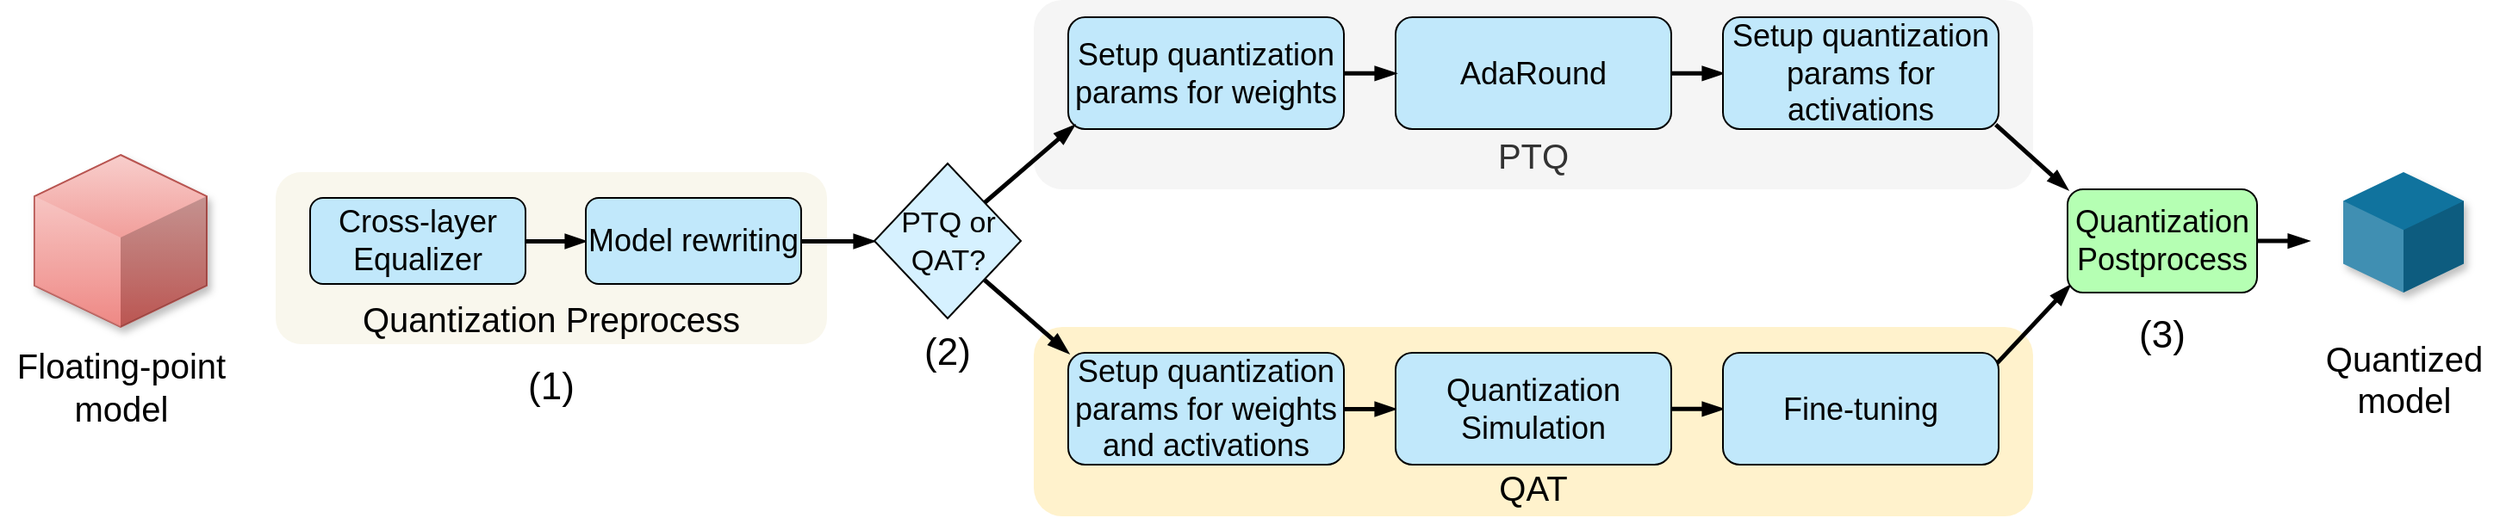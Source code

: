 <mxfile version="24.8.6" pages="2">
  <diagram name="Page-1" id="TcJPKJ0ZhBEpJZXiZvZO">
    <mxGraphModel dx="1489" dy="833" grid="1" gridSize="10" guides="1" tooltips="1" connect="1" arrows="1" fold="1" page="1" pageScale="1" pageWidth="850" pageHeight="1100" math="0" shadow="0">
      <root>
        <mxCell id="0" />
        <mxCell id="1" parent="0" />
        <mxCell id="5UR-iN9M0WoVmLRhgeIr-1" value="&lt;div&gt;&lt;br&gt;&lt;/div&gt;&lt;div&gt;&lt;br&gt;&lt;/div&gt;&lt;div&gt;&lt;br&gt;&lt;/div&gt;&lt;div&gt;&lt;br&gt;&lt;/div&gt;&lt;div&gt;&lt;br&gt;&lt;/div&gt;&lt;div&gt;&lt;font style=&quot;font-size: 20px;&quot;&gt;PTQ&lt;/font&gt;&lt;/div&gt;" style="rounded=1;whiteSpace=wrap;html=1;fillColor=#f5f5f5;strokeColor=none;fontColor=#333333;" parent="1" vertex="1">
          <mxGeometry x="635" y="40" width="580" height="110" as="geometry" />
        </mxCell>
        <mxCell id="5UR-iN9M0WoVmLRhgeIr-3" value="&lt;font style=&quot;font-size: 18px;&quot;&gt;Setup quantization&lt;br style=&quot;font-size: 18px;&quot;&gt;params for weights&lt;/font&gt;" style="rounded=1;whiteSpace=wrap;html=1;fillColor=#c1e8fb;strokeColor=default;fontColor=#000000;shadow=0;fontSize=18;" parent="1" vertex="1">
          <mxGeometry x="655" y="50" width="160" height="65" as="geometry" />
        </mxCell>
        <mxCell id="5UR-iN9M0WoVmLRhgeIr-4" style="edgeStyle=orthogonalEdgeStyle;rounded=0;orthogonalLoop=1;jettySize=auto;html=1;entryX=0;entryY=0.5;entryDx=0;entryDy=0;strokeColor=default;strokeWidth=2.5;align=center;verticalAlign=middle;fontFamily=Helvetica;fontSize=11;fontColor=default;labelBackgroundColor=default;endArrow=blockThin;endFill=1;" parent="1" edge="1">
          <mxGeometry relative="1" as="geometry">
            <mxPoint x="1005" y="82.413" as="sourcePoint" />
            <mxPoint x="1035" y="82.39" as="targetPoint" />
          </mxGeometry>
        </mxCell>
        <mxCell id="5UR-iN9M0WoVmLRhgeIr-5" value="&lt;font style=&quot;font-size: 18px;&quot;&gt;AdaRound&lt;/font&gt;" style="rounded=1;whiteSpace=wrap;html=1;fillColor=#c1e8fb;strokeColor=default;fontColor=#000000;shadow=0;fontSize=18;" parent="1" vertex="1">
          <mxGeometry x="845" y="50" width="160" height="65" as="geometry" />
        </mxCell>
        <mxCell id="5UR-iN9M0WoVmLRhgeIr-6" value="&lt;font style=&quot;font-size: 18px;&quot;&gt;Setup quantization&lt;br style=&quot;font-size: 18px;&quot;&gt;params for activations&lt;/font&gt;" style="rounded=1;whiteSpace=wrap;html=1;fillColor=#c1e8fb;strokeColor=default;fontColor=#000000;shadow=0;fontSize=18;" parent="1" vertex="1">
          <mxGeometry x="1035" y="50" width="160" height="65" as="geometry" />
        </mxCell>
        <mxCell id="5UR-iN9M0WoVmLRhgeIr-7" value="&lt;div&gt;&lt;br&gt;&lt;/div&gt;&lt;div&gt;&lt;br&gt;&lt;/div&gt;&lt;div&gt;&lt;br&gt;&lt;/div&gt;&lt;div&gt;&lt;br&gt;&lt;/div&gt;&lt;div&gt;&lt;br&gt;&lt;/div&gt;&lt;div&gt;&lt;font style=&quot;font-size: 20px;&quot;&gt;Quantization Preprocess&lt;/font&gt;&lt;/div&gt;" style="rounded=1;whiteSpace=wrap;html=1;fillColor=#f9f7ed;strokeColor=none;" parent="1" vertex="1">
          <mxGeometry x="195" y="140" width="320" height="100" as="geometry" />
        </mxCell>
        <mxCell id="5UR-iN9M0WoVmLRhgeIr-8" value="&lt;div&gt;&lt;br&gt;&lt;/div&gt;&lt;div&gt;&lt;br&gt;&lt;/div&gt;&lt;div&gt;&lt;br&gt;&lt;/div&gt;&lt;div&gt;&lt;br&gt;&lt;/div&gt;&lt;div style=&quot;font-size: 17px;&quot;&gt;&lt;br&gt;&lt;/div&gt;&lt;div&gt;&lt;font style=&quot;font-size: 20px;&quot;&gt;QAT&lt;/font&gt;&lt;/div&gt;" style="rounded=1;whiteSpace=wrap;html=1;fillColor=#fff2cc;strokeColor=none;" parent="1" vertex="1">
          <mxGeometry x="635" y="230" width="580" height="110" as="geometry" />
        </mxCell>
        <mxCell id="5UR-iN9M0WoVmLRhgeIr-9" value="" style="verticalLabelPosition=bottom;verticalAlign=top;html=1;shape=mxgraph.infographic.shadedCube;isoAngle=15;fillColor=#f8cecc;strokeColor=#b85450;gradientColor=#ea6b66;shadow=1;" parent="1" vertex="1">
          <mxGeometry x="55" y="130" width="100" height="100" as="geometry" />
        </mxCell>
        <mxCell id="5UR-iN9M0WoVmLRhgeIr-10" value="&lt;font style=&quot;font-size: 20px;&quot;&gt;Floating-point&lt;br style=&quot;&quot;&gt;model&lt;/font&gt;" style="text;html=1;align=center;verticalAlign=middle;resizable=0;points=[];autosize=1;strokeColor=none;fillColor=none;fontSize=18;" parent="1" vertex="1">
          <mxGeometry x="35" y="235" width="140" height="60" as="geometry" />
        </mxCell>
        <mxCell id="5UR-iN9M0WoVmLRhgeIr-11" style="edgeStyle=orthogonalEdgeStyle;rounded=0;orthogonalLoop=1;jettySize=auto;html=1;strokeColor=default;strokeWidth=2.5;align=center;verticalAlign=middle;fontFamily=Helvetica;fontSize=11;fontColor=default;labelBackgroundColor=default;endArrow=blockThin;endFill=1;" parent="1" source="5UR-iN9M0WoVmLRhgeIr-12" target="5UR-iN9M0WoVmLRhgeIr-14" edge="1">
          <mxGeometry relative="1" as="geometry" />
        </mxCell>
        <mxCell id="5UR-iN9M0WoVmLRhgeIr-12" value="&lt;font style=&quot;font-size: 18px;&quot;&gt;Cross-layer Equalizer&lt;/font&gt;" style="rounded=1;whiteSpace=wrap;html=1;fillColor=#c1e8fb;strokeColor=default;fontColor=#000000;shadow=0;fontSize=18;" parent="1" vertex="1">
          <mxGeometry x="215" y="155" width="125" height="50" as="geometry" />
        </mxCell>
        <mxCell id="5UR-iN9M0WoVmLRhgeIr-13" style="edgeStyle=orthogonalEdgeStyle;rounded=0;orthogonalLoop=1;jettySize=auto;html=1;entryX=0;entryY=0.5;entryDx=0;entryDy=0;strokeColor=default;strokeWidth=2.5;align=center;verticalAlign=middle;fontFamily=Helvetica;fontSize=11;fontColor=default;labelBackgroundColor=default;endArrow=blockThin;endFill=1;" parent="1" source="5UR-iN9M0WoVmLRhgeIr-14" target="5UR-iN9M0WoVmLRhgeIr-17" edge="1">
          <mxGeometry relative="1" as="geometry">
            <mxPoint x="535" y="180" as="targetPoint" />
          </mxGeometry>
        </mxCell>
        <mxCell id="5UR-iN9M0WoVmLRhgeIr-14" value="&lt;font style=&quot;font-size: 18px;&quot;&gt;Model rewriting&lt;/font&gt;" style="rounded=1;whiteSpace=wrap;html=1;fillColor=#c1e8fb;strokeColor=default;fontColor=#000000;shadow=0;fontSize=18;" parent="1" vertex="1">
          <mxGeometry x="375" y="155" width="125" height="50" as="geometry" />
        </mxCell>
        <mxCell id="5UR-iN9M0WoVmLRhgeIr-16" style="rounded=0;orthogonalLoop=1;jettySize=auto;html=1;exitX=1;exitY=0;exitDx=0;exitDy=0;strokeColor=default;strokeWidth=2.5;align=center;verticalAlign=middle;fontFamily=Helvetica;fontSize=11;fontColor=default;labelBackgroundColor=default;endArrow=blockThin;endFill=1;entryX=0.022;entryY=0.961;entryDx=0;entryDy=0;entryPerimeter=0;" parent="1" source="5UR-iN9M0WoVmLRhgeIr-17" target="5UR-iN9M0WoVmLRhgeIr-3" edge="1">
          <mxGeometry relative="1" as="geometry">
            <mxPoint x="655" y="110" as="targetPoint" />
          </mxGeometry>
        </mxCell>
        <mxCell id="5UR-iN9M0WoVmLRhgeIr-17" value="&lt;font style=&quot;font-size: 17px;&quot;&gt;PTQ or&lt;br style=&quot;&quot;&gt;QAT?&lt;/font&gt;" style="rhombus;whiteSpace=wrap;html=1;fillColor=#d6f1ff;strokeColor=default;fontColor=#000000;rounded=1;arcSize=0;shadow=0;fontSize=18;" parent="1" vertex="1">
          <mxGeometry x="542.5" y="135" width="85" height="90" as="geometry" />
        </mxCell>
        <mxCell id="5UR-iN9M0WoVmLRhgeIr-18" style="edgeStyle=orthogonalEdgeStyle;rounded=0;orthogonalLoop=1;jettySize=auto;html=1;strokeColor=default;strokeWidth=2.5;align=center;verticalAlign=middle;fontFamily=Helvetica;fontSize=11;fontColor=default;labelBackgroundColor=default;endArrow=blockThin;endFill=1;entryX=0;entryY=0.5;entryDx=0;entryDy=0;" parent="1" source="5UR-iN9M0WoVmLRhgeIr-19" target="5UR-iN9M0WoVmLRhgeIr-28" edge="1">
          <mxGeometry relative="1" as="geometry">
            <mxPoint x="845" y="275" as="targetPoint" />
          </mxGeometry>
        </mxCell>
        <mxCell id="5UR-iN9M0WoVmLRhgeIr-19" value="&lt;font style=&quot;font-size: 18px;&quot;&gt;Setup quantization&lt;br style=&quot;font-size: 18px;&quot;&gt;params for weights and activations&lt;/font&gt;" style="rounded=1;whiteSpace=wrap;html=1;fillColor=#c1e8fb;strokeColor=default;fontColor=#000000;shadow=0;fontSize=18;" parent="1" vertex="1">
          <mxGeometry x="655" y="245" width="160" height="65" as="geometry" />
        </mxCell>
        <mxCell id="5UR-iN9M0WoVmLRhgeIr-20" style="rounded=0;orthogonalLoop=1;jettySize=auto;html=1;exitX=1;exitY=1;exitDx=0;exitDy=0;entryX=0;entryY=0;entryDx=0;entryDy=0;strokeColor=default;strokeWidth=2.5;align=center;verticalAlign=middle;fontFamily=Helvetica;fontSize=11;fontColor=default;labelBackgroundColor=default;endArrow=blockThin;endFill=1;" parent="1" source="5UR-iN9M0WoVmLRhgeIr-17" target="5UR-iN9M0WoVmLRhgeIr-19" edge="1">
          <mxGeometry relative="1" as="geometry">
            <mxPoint x="615" y="170" as="sourcePoint" />
            <mxPoint x="675" y="120" as="targetPoint" />
          </mxGeometry>
        </mxCell>
        <mxCell id="5UR-iN9M0WoVmLRhgeIr-21" style="rounded=0;orthogonalLoop=1;jettySize=auto;html=1;exitX=0.988;exitY=0.957;exitDx=0;exitDy=0;strokeColor=default;strokeWidth=2.5;align=center;verticalAlign=middle;fontFamily=Helvetica;fontSize=11;fontColor=default;labelBackgroundColor=default;endArrow=blockThin;endFill=1;entryX=0;entryY=0;entryDx=0;entryDy=0;exitPerimeter=0;" parent="1" source="5UR-iN9M0WoVmLRhgeIr-6" target="5UR-iN9M0WoVmLRhgeIr-26" edge="1">
          <mxGeometry relative="1" as="geometry">
            <mxPoint x="1235" y="150" as="targetPoint" />
            <mxPoint x="1191.64" y="106.64" as="sourcePoint" />
          </mxGeometry>
        </mxCell>
        <mxCell id="5UR-iN9M0WoVmLRhgeIr-22" style="edgeStyle=orthogonalEdgeStyle;rounded=0;orthogonalLoop=1;jettySize=auto;html=1;entryX=0;entryY=0.5;entryDx=0;entryDy=0;strokeColor=default;strokeWidth=2.5;align=center;verticalAlign=middle;fontFamily=Helvetica;fontSize=11;fontColor=default;labelBackgroundColor=default;endArrow=blockThin;endFill=1;" parent="1" edge="1">
          <mxGeometry relative="1" as="geometry">
            <mxPoint x="1005" y="277.413" as="sourcePoint" />
            <mxPoint x="1035" y="277.39" as="targetPoint" />
          </mxGeometry>
        </mxCell>
        <mxCell id="5UR-iN9M0WoVmLRhgeIr-23" style="rounded=0;orthogonalLoop=1;jettySize=auto;html=1;exitX=0.979;exitY=0.064;exitDx=0;exitDy=0;strokeColor=default;strokeWidth=2.5;align=center;verticalAlign=middle;fontFamily=Helvetica;fontSize=11;fontColor=default;labelBackgroundColor=default;endArrow=blockThin;endFill=1;entryX=0.012;entryY=0.925;entryDx=0;entryDy=0;entryPerimeter=0;exitPerimeter=0;" parent="1" target="5UR-iN9M0WoVmLRhgeIr-26" edge="1">
          <mxGeometry relative="1" as="geometry">
            <mxPoint x="1235" y="220" as="targetPoint" />
            <mxPoint x="1191.64" y="253.2" as="sourcePoint" />
          </mxGeometry>
        </mxCell>
        <mxCell id="5UR-iN9M0WoVmLRhgeIr-24" value="&lt;span style=&quot;font-size: 20px;&quot;&gt;Quantized&lt;br&gt;model&lt;/span&gt;" style="text;html=1;align=center;verticalAlign=middle;resizable=0;points=[];autosize=1;strokeColor=none;fillColor=none;" parent="1" vertex="1">
          <mxGeometry x="1375" y="230" width="110" height="60" as="geometry" />
        </mxCell>
        <mxCell id="5UR-iN9M0WoVmLRhgeIr-25" value="" style="verticalLabelPosition=bottom;verticalAlign=top;html=1;shape=mxgraph.infographic.shadedCube;isoAngle=15;fillColor=#10739E;strokeColor=none;fontFamily=Helvetica;fontSize=11;fontColor=default;labelBackgroundColor=default;shadow=1;" parent="1" vertex="1">
          <mxGeometry x="1395" y="140" width="70" height="70" as="geometry" />
        </mxCell>
        <mxCell id="5UR-iN9M0WoVmLRhgeIr-26" value="&lt;font style=&quot;font-size: 18px;&quot;&gt;Quantization&lt;br style=&quot;&quot;&gt;Postprocess&lt;/font&gt;" style="rounded=1;whiteSpace=wrap;html=1;fillColor=#b5ffb3;strokeColor=default;shadow=0;fontColor=#000000;fontSize=17;" parent="1" vertex="1">
          <mxGeometry x="1235" y="150" width="110" height="60" as="geometry" />
        </mxCell>
        <mxCell id="5UR-iN9M0WoVmLRhgeIr-27" style="edgeStyle=orthogonalEdgeStyle;rounded=0;orthogonalLoop=1;jettySize=auto;html=1;entryX=0;entryY=0.5;entryDx=0;entryDy=0;endArrow=blockThin;endFill=1;strokeWidth=2.5;" parent="1" edge="1">
          <mxGeometry relative="1" as="geometry">
            <mxPoint x="1345" y="179.77" as="sourcePoint" />
            <mxPoint x="1375" y="179.77" as="targetPoint" />
            <Array as="points">
              <mxPoint x="1375" y="179.77" />
              <mxPoint x="1375" y="179.77" />
            </Array>
          </mxGeometry>
        </mxCell>
        <mxCell id="5UR-iN9M0WoVmLRhgeIr-28" value="&lt;font style=&quot;font-size: 18px;&quot;&gt;Quantization Simulation&lt;/font&gt;" style="rounded=1;whiteSpace=wrap;html=1;fillColor=#c1e8fb;strokeColor=default;fontColor=#000000;shadow=0;fontSize=18;" parent="1" vertex="1">
          <mxGeometry x="845" y="245" width="160" height="65" as="geometry" />
        </mxCell>
        <mxCell id="5UR-iN9M0WoVmLRhgeIr-29" value="&lt;font style=&quot;font-size: 18px;&quot;&gt;Fine-tuning&lt;/font&gt;" style="rounded=1;whiteSpace=wrap;html=1;fillColor=#c1e8fb;strokeColor=default;fontColor=#000000;shadow=0;fontSize=18;" parent="1" vertex="1">
          <mxGeometry x="1035" y="245" width="160" height="65" as="geometry" />
        </mxCell>
        <mxCell id="5UR-iN9M0WoVmLRhgeIr-30" value="&lt;font style=&quot;font-size: 22px;&quot;&gt;(1)&lt;/font&gt;" style="text;html=1;align=center;verticalAlign=middle;whiteSpace=wrap;rounded=0;" parent="1" vertex="1">
          <mxGeometry x="325" y="250" width="60" height="30" as="geometry" />
        </mxCell>
        <mxCell id="5UR-iN9M0WoVmLRhgeIr-31" value="&lt;font style=&quot;font-size: 22px;&quot;&gt;(2)&lt;/font&gt;" style="text;html=1;align=center;verticalAlign=middle;whiteSpace=wrap;rounded=0;" parent="1" vertex="1">
          <mxGeometry x="555" y="230" width="60" height="30" as="geometry" />
        </mxCell>
        <mxCell id="5UR-iN9M0WoVmLRhgeIr-32" value="&lt;font style=&quot;font-size: 22px;&quot;&gt;(3)&lt;/font&gt;" style="text;html=1;align=center;verticalAlign=middle;whiteSpace=wrap;rounded=0;" parent="1" vertex="1">
          <mxGeometry x="1260" y="220" width="60" height="30" as="geometry" />
        </mxCell>
        <mxCell id="5UR-iN9M0WoVmLRhgeIr-33" style="edgeStyle=orthogonalEdgeStyle;rounded=0;orthogonalLoop=1;jettySize=auto;html=1;entryX=0;entryY=0.5;entryDx=0;entryDy=0;strokeColor=default;strokeWidth=2.5;align=center;verticalAlign=middle;fontFamily=Helvetica;fontSize=11;fontColor=default;labelBackgroundColor=default;endArrow=blockThin;endFill=1;" parent="1" edge="1">
          <mxGeometry relative="1" as="geometry">
            <mxPoint x="815" y="82.413" as="sourcePoint" />
            <mxPoint x="845" y="82.39" as="targetPoint" />
          </mxGeometry>
        </mxCell>
      </root>
    </mxGraphModel>
  </diagram>
  <diagram id="QKbsyyyGoKEPqZvyNn3z" name="Page-2">
    <mxGraphModel dx="1671" dy="932" grid="1" gridSize="10" guides="1" tooltips="1" connect="1" arrows="1" fold="1" page="1" pageScale="1" pageWidth="850" pageHeight="1100" math="0" shadow="0">
      <root>
        <mxCell id="0" />
        <mxCell id="1" parent="0" />
        <mxCell id="1ALsQMaiO43avUtB5J3U-1" value="&lt;div&gt;&lt;br&gt;&lt;/div&gt;&lt;div&gt;&lt;br&gt;&lt;/div&gt;&lt;div&gt;&lt;br&gt;&lt;/div&gt;&lt;div&gt;&lt;br&gt;&lt;/div&gt;&lt;div&gt;&lt;br&gt;&lt;/div&gt;&lt;div&gt;&lt;span style=&quot;font-size: 18px;&quot;&gt;PTQ&lt;/span&gt;&lt;/div&gt;" style="rounded=1;whiteSpace=wrap;html=1;fillColor=#f5f5f5;strokeColor=none;fontColor=#333333;" parent="1" vertex="1">
          <mxGeometry x="635" y="40" width="580" height="110" as="geometry" />
        </mxCell>
        <mxCell id="1ALsQMaiO43avUtB5J3U-2" value="Thiết lập tham số lượng tử hóa cho&lt;div&gt;&lt;span style=&quot;background-color: initial;&quot;&gt;ten-xơ tham số&lt;/span&gt;&lt;/div&gt;" style="rounded=1;whiteSpace=wrap;html=1;fillColor=#1ba1e2;strokeColor=none;fontColor=#ffffff;shadow=0;fontSize=16;" parent="1" vertex="1">
          <mxGeometry x="655" y="50" width="160" height="65" as="geometry" />
        </mxCell>
        <mxCell id="1ALsQMaiO43avUtB5J3U-3" style="edgeStyle=orthogonalEdgeStyle;rounded=0;orthogonalLoop=1;jettySize=auto;html=1;entryX=0;entryY=0.5;entryDx=0;entryDy=0;strokeColor=default;strokeWidth=2.5;align=center;verticalAlign=middle;fontFamily=Helvetica;fontSize=11;fontColor=default;labelBackgroundColor=default;endArrow=blockThin;endFill=1;" parent="1" edge="1">
          <mxGeometry relative="1" as="geometry">
            <mxPoint x="1005" y="82.413" as="sourcePoint" />
            <mxPoint x="1035" y="82.39" as="targetPoint" />
          </mxGeometry>
        </mxCell>
        <mxCell id="1ALsQMaiO43avUtB5J3U-4" value="&lt;font style=&quot;font-size: 16px;&quot;&gt;Áp dụng thuật toán AdaRound&lt;/font&gt;" style="rounded=1;whiteSpace=wrap;html=1;fillColor=#1ba1e2;strokeColor=none;fontColor=#ffffff;shadow=0;fontSize=18;" parent="1" vertex="1">
          <mxGeometry x="845" y="50" width="160" height="65" as="geometry" />
        </mxCell>
        <mxCell id="1ALsQMaiO43avUtB5J3U-5" value="Thiết lập tham số lượng tử hóa cho&lt;div&gt;&lt;span style=&quot;background-color: initial;&quot;&gt;ten-xơ kích hoạt&lt;/span&gt;&lt;/div&gt;" style="rounded=1;whiteSpace=wrap;html=1;fillColor=#1ba1e2;strokeColor=none;fontColor=#ffffff;shadow=0;fontSize=16;" parent="1" vertex="1">
          <mxGeometry x="1035" y="50" width="160" height="65" as="geometry" />
        </mxCell>
        <mxCell id="1ALsQMaiO43avUtB5J3U-6" value="&lt;div&gt;&lt;br&gt;&lt;/div&gt;&lt;div&gt;&lt;br&gt;&lt;/div&gt;&lt;div&gt;&lt;br&gt;&lt;/div&gt;&lt;div&gt;&lt;br&gt;&lt;/div&gt;&lt;div&gt;&lt;br&gt;&lt;/div&gt;&lt;div&gt;&lt;span style=&quot;font-size: 18px;&quot;&gt;Tiền xử lý&lt;/span&gt;&lt;/div&gt;" style="rounded=1;whiteSpace=wrap;html=1;fillColor=#f9f7ed;strokeColor=none;" parent="1" vertex="1">
          <mxGeometry x="195" y="140" width="320" height="100" as="geometry" />
        </mxCell>
        <mxCell id="1ALsQMaiO43avUtB5J3U-7" value="&lt;div&gt;&lt;br&gt;&lt;/div&gt;&lt;div&gt;&lt;br&gt;&lt;/div&gt;&lt;div&gt;&lt;br&gt;&lt;/div&gt;&lt;div&gt;&lt;br&gt;&lt;/div&gt;&lt;div style=&quot;font-size: 17px;&quot;&gt;&lt;br&gt;&lt;/div&gt;&lt;div&gt;&lt;span style=&quot;font-size: 18px;&quot;&gt;QAT&lt;/span&gt;&lt;/div&gt;" style="rounded=1;whiteSpace=wrap;html=1;fillColor=#fff2cc;strokeColor=none;" parent="1" vertex="1">
          <mxGeometry x="635" y="230" width="580" height="110" as="geometry" />
        </mxCell>
        <mxCell id="1ALsQMaiO43avUtB5J3U-8" value="" style="verticalLabelPosition=bottom;verticalAlign=top;html=1;shape=mxgraph.infographic.shadedCube;isoAngle=15;fillColor=#f8cecc;strokeColor=#b85450;gradientColor=#ea6b66;shadow=1;" parent="1" vertex="1">
          <mxGeometry x="55" y="130" width="100" height="100" as="geometry" />
        </mxCell>
        <mxCell id="1ALsQMaiO43avUtB5J3U-9" value="Mô hình&amp;nbsp;&lt;div&gt;đã huấn luyện&lt;/div&gt;" style="text;html=1;align=center;verticalAlign=middle;resizable=0;points=[];autosize=1;strokeColor=none;fillColor=none;fontSize=18;" parent="1" vertex="1">
          <mxGeometry x="35" y="235" width="140" height="60" as="geometry" />
        </mxCell>
        <mxCell id="1ALsQMaiO43avUtB5J3U-10" style="edgeStyle=orthogonalEdgeStyle;rounded=0;orthogonalLoop=1;jettySize=auto;html=1;strokeColor=default;strokeWidth=2.5;align=center;verticalAlign=middle;fontFamily=Helvetica;fontSize=11;fontColor=default;labelBackgroundColor=default;endArrow=blockThin;endFill=1;" parent="1" source="1ALsQMaiO43avUtB5J3U-11" target="1ALsQMaiO43avUtB5J3U-13" edge="1">
          <mxGeometry relative="1" as="geometry" />
        </mxCell>
        <mxCell id="1ALsQMaiO43avUtB5J3U-11" value="&lt;font style=&quot;font-size: 16px;&quot;&gt;Cân bằng&lt;/font&gt;&lt;div&gt;&lt;font style=&quot;font-size: 16px;&quot;&gt;xuyên lớp&lt;/font&gt;&lt;/div&gt;" style="rounded=1;whiteSpace=wrap;html=1;fillColor=#1ba1e2;strokeColor=none;fontColor=#ffffff;shadow=0;fontSize=16;" parent="1" vertex="1">
          <mxGeometry x="215" y="155" width="125" height="50" as="geometry" />
        </mxCell>
        <mxCell id="1ALsQMaiO43avUtB5J3U-12" style="edgeStyle=orthogonalEdgeStyle;rounded=0;orthogonalLoop=1;jettySize=auto;html=1;entryX=0;entryY=0.5;entryDx=0;entryDy=0;strokeColor=default;strokeWidth=2.5;align=center;verticalAlign=middle;fontFamily=Helvetica;fontSize=11;fontColor=default;labelBackgroundColor=default;endArrow=blockThin;endFill=1;" parent="1" source="1ALsQMaiO43avUtB5J3U-13" target="1ALsQMaiO43avUtB5J3U-16" edge="1">
          <mxGeometry relative="1" as="geometry">
            <mxPoint x="535" y="180" as="targetPoint" />
          </mxGeometry>
        </mxCell>
        <mxCell id="1ALsQMaiO43avUtB5J3U-13" value="&lt;font style=&quot;font-size: 16px;&quot;&gt;Viết lại mô hình&lt;/font&gt;" style="rounded=1;whiteSpace=wrap;html=1;fillColor=#1ba1e2;strokeColor=none;fontColor=#ffffff;shadow=0;fontSize=16;" parent="1" vertex="1">
          <mxGeometry x="375" y="155" width="125" height="50" as="geometry" />
        </mxCell>
        <mxCell id="1ALsQMaiO43avUtB5J3U-14" style="edgeStyle=orthogonalEdgeStyle;rounded=0;orthogonalLoop=1;jettySize=auto;html=1;entryX=0;entryY=0.5;entryDx=0;entryDy=0;endArrow=blockThin;endFill=1;strokeWidth=2.5;" parent="1" edge="1">
          <mxGeometry relative="1" as="geometry">
            <mxPoint x="170" y="179.75" as="sourcePoint" />
            <mxPoint x="215" y="179.75" as="targetPoint" />
            <Array as="points" />
          </mxGeometry>
        </mxCell>
        <mxCell id="1ALsQMaiO43avUtB5J3U-15" style="rounded=0;orthogonalLoop=1;jettySize=auto;html=1;exitX=1;exitY=0;exitDx=0;exitDy=0;strokeColor=default;strokeWidth=2.5;align=center;verticalAlign=middle;fontFamily=Helvetica;fontSize=11;fontColor=default;labelBackgroundColor=default;endArrow=blockThin;endFill=1;entryX=0.022;entryY=0.961;entryDx=0;entryDy=0;entryPerimeter=0;" parent="1" source="1ALsQMaiO43avUtB5J3U-16" target="1ALsQMaiO43avUtB5J3U-2" edge="1">
          <mxGeometry relative="1" as="geometry">
            <mxPoint x="655" y="110" as="targetPoint" />
          </mxGeometry>
        </mxCell>
        <mxCell id="1ALsQMaiO43avUtB5J3U-16" value="&lt;font style=&quot;font-size: 15px;&quot;&gt;LSH hay HNL?&lt;/font&gt;" style="rhombus;whiteSpace=wrap;html=1;fillColor=#1ba1e2;strokeColor=none;fontColor=#ffffff;rounded=1;arcSize=0;shadow=0;fontSize=16;" parent="1" vertex="1">
          <mxGeometry x="542.5" y="135" width="85" height="90" as="geometry" />
        </mxCell>
        <mxCell id="1ALsQMaiO43avUtB5J3U-17" style="edgeStyle=orthogonalEdgeStyle;rounded=0;orthogonalLoop=1;jettySize=auto;html=1;strokeColor=default;strokeWidth=2.5;align=center;verticalAlign=middle;fontFamily=Helvetica;fontSize=11;fontColor=default;labelBackgroundColor=default;endArrow=blockThin;endFill=1;entryX=0;entryY=0.5;entryDx=0;entryDy=0;" parent="1" source="1ALsQMaiO43avUtB5J3U-18" target="1ALsQMaiO43avUtB5J3U-27" edge="1">
          <mxGeometry relative="1" as="geometry">
            <mxPoint x="845" y="275" as="targetPoint" />
          </mxGeometry>
        </mxCell>
        <mxCell id="1ALsQMaiO43avUtB5J3U-18" value="Thiết lập tham số lượng tử hóa cho&lt;div&gt;&lt;span style=&quot;background-color: initial;&quot;&gt;ten-xơ TS và KH&lt;/span&gt;&lt;/div&gt;" style="rounded=1;whiteSpace=wrap;html=1;fillColor=#1ba1e2;strokeColor=none;fontColor=#ffffff;shadow=0;fontSize=16;" parent="1" vertex="1">
          <mxGeometry x="655" y="245" width="160" height="65" as="geometry" />
        </mxCell>
        <mxCell id="1ALsQMaiO43avUtB5J3U-19" style="rounded=0;orthogonalLoop=1;jettySize=auto;html=1;exitX=1;exitY=1;exitDx=0;exitDy=0;entryX=0;entryY=0;entryDx=0;entryDy=0;strokeColor=default;strokeWidth=2.5;align=center;verticalAlign=middle;fontFamily=Helvetica;fontSize=11;fontColor=default;labelBackgroundColor=default;endArrow=blockThin;endFill=1;" parent="1" source="1ALsQMaiO43avUtB5J3U-16" target="1ALsQMaiO43avUtB5J3U-18" edge="1">
          <mxGeometry relative="1" as="geometry">
            <mxPoint x="615" y="170" as="sourcePoint" />
            <mxPoint x="675" y="120" as="targetPoint" />
          </mxGeometry>
        </mxCell>
        <mxCell id="1ALsQMaiO43avUtB5J3U-20" style="rounded=0;orthogonalLoop=1;jettySize=auto;html=1;exitX=0.988;exitY=0.957;exitDx=0;exitDy=0;strokeColor=default;strokeWidth=2.5;align=center;verticalAlign=middle;fontFamily=Helvetica;fontSize=11;fontColor=default;labelBackgroundColor=default;endArrow=blockThin;endFill=1;entryX=0;entryY=0;entryDx=0;entryDy=0;exitPerimeter=0;" parent="1" source="1ALsQMaiO43avUtB5J3U-5" target="1ALsQMaiO43avUtB5J3U-25" edge="1">
          <mxGeometry relative="1" as="geometry">
            <mxPoint x="1235" y="150" as="targetPoint" />
            <mxPoint x="1191.64" y="106.64" as="sourcePoint" />
          </mxGeometry>
        </mxCell>
        <mxCell id="1ALsQMaiO43avUtB5J3U-21" style="edgeStyle=orthogonalEdgeStyle;rounded=0;orthogonalLoop=1;jettySize=auto;html=1;entryX=0;entryY=0.5;entryDx=0;entryDy=0;strokeColor=default;strokeWidth=2.5;align=center;verticalAlign=middle;fontFamily=Helvetica;fontSize=11;fontColor=default;labelBackgroundColor=default;endArrow=blockThin;endFill=1;" parent="1" edge="1">
          <mxGeometry relative="1" as="geometry">
            <mxPoint x="1005" y="277.413" as="sourcePoint" />
            <mxPoint x="1035" y="277.39" as="targetPoint" />
          </mxGeometry>
        </mxCell>
        <mxCell id="1ALsQMaiO43avUtB5J3U-22" style="rounded=0;orthogonalLoop=1;jettySize=auto;html=1;exitX=0.979;exitY=0.064;exitDx=0;exitDy=0;strokeColor=default;strokeWidth=2.5;align=center;verticalAlign=middle;fontFamily=Helvetica;fontSize=11;fontColor=default;labelBackgroundColor=default;endArrow=blockThin;endFill=1;entryX=0.012;entryY=0.925;entryDx=0;entryDy=0;entryPerimeter=0;exitPerimeter=0;" parent="1" target="1ALsQMaiO43avUtB5J3U-25" edge="1">
          <mxGeometry relative="1" as="geometry">
            <mxPoint x="1235" y="220" as="targetPoint" />
            <mxPoint x="1191.64" y="253.2" as="sourcePoint" />
          </mxGeometry>
        </mxCell>
        <mxCell id="1ALsQMaiO43avUtB5J3U-23" value="&lt;span style=&quot;font-size: 18px;&quot;&gt;Mô hình&lt;/span&gt;&lt;div&gt;&lt;span style=&quot;font-size: 18px;&quot;&gt;đã lượng tử hóa&lt;/span&gt;&lt;/div&gt;" style="text;html=1;align=center;verticalAlign=middle;resizable=0;points=[];autosize=1;strokeColor=none;fillColor=none;" parent="1" vertex="1">
          <mxGeometry x="1355" y="215" width="150" height="60" as="geometry" />
        </mxCell>
        <mxCell id="1ALsQMaiO43avUtB5J3U-24" value="" style="verticalLabelPosition=bottom;verticalAlign=top;html=1;shape=mxgraph.infographic.shadedCube;isoAngle=15;fillColor=#10739E;strokeColor=none;fontFamily=Helvetica;fontSize=11;fontColor=default;labelBackgroundColor=default;shadow=1;" parent="1" vertex="1">
          <mxGeometry x="1395" y="140" width="70" height="70" as="geometry" />
        </mxCell>
        <mxCell id="1ALsQMaiO43avUtB5J3U-25" value="&lt;span style=&quot;font-size: 18px;&quot;&gt;Hậu&lt;/span&gt;&lt;div&gt;&lt;span style=&quot;font-size: 18px;&quot;&gt;xử lý&lt;/span&gt;&lt;/div&gt;" style="rounded=1;whiteSpace=wrap;html=1;fillColor=#008a00;strokeColor=none;shadow=0;fontColor=#ffffff;fontSize=17;" parent="1" vertex="1">
          <mxGeometry x="1235" y="150" width="110" height="60" as="geometry" />
        </mxCell>
        <mxCell id="1ALsQMaiO43avUtB5J3U-26" style="edgeStyle=orthogonalEdgeStyle;rounded=0;orthogonalLoop=1;jettySize=auto;html=1;entryX=0;entryY=0.5;entryDx=0;entryDy=0;endArrow=blockThin;endFill=1;strokeWidth=2.5;" parent="1" edge="1">
          <mxGeometry relative="1" as="geometry">
            <mxPoint x="1345" y="179.77" as="sourcePoint" />
            <mxPoint x="1375" y="179.77" as="targetPoint" />
            <Array as="points">
              <mxPoint x="1375" y="179.77" />
              <mxPoint x="1375" y="179.77" />
            </Array>
          </mxGeometry>
        </mxCell>
        <mxCell id="1ALsQMaiO43avUtB5J3U-27" value="&lt;font style=&quot;font-size: 16px;&quot;&gt;Mô phỏng&amp;nbsp;&lt;/font&gt;&lt;div&gt;&lt;font style=&quot;font-size: 16px;&quot;&gt;lượng tử hóa&lt;/font&gt;&lt;/div&gt;" style="rounded=1;whiteSpace=wrap;html=1;fillColor=#1ba1e2;strokeColor=none;fontColor=#ffffff;shadow=0;fontSize=16;" parent="1" vertex="1">
          <mxGeometry x="845" y="245" width="160" height="65" as="geometry" />
        </mxCell>
        <mxCell id="1ALsQMaiO43avUtB5J3U-28" value="&lt;font style=&quot;font-size: 18px;&quot;&gt;Tinh chỉnh mô hình&lt;/font&gt;" style="rounded=1;whiteSpace=wrap;html=1;fillColor=#1ba1e2;strokeColor=none;fontColor=#ffffff;shadow=0;fontSize=18;" parent="1" vertex="1">
          <mxGeometry x="1035" y="245" width="160" height="65" as="geometry" />
        </mxCell>
        <mxCell id="1ALsQMaiO43avUtB5J3U-29" value="&lt;font style=&quot;font-size: 22px;&quot;&gt;(1)&lt;/font&gt;" style="text;html=1;align=center;verticalAlign=middle;whiteSpace=wrap;rounded=0;" parent="1" vertex="1">
          <mxGeometry x="325" y="250" width="60" height="30" as="geometry" />
        </mxCell>
        <mxCell id="1ALsQMaiO43avUtB5J3U-30" value="&lt;font style=&quot;font-size: 22px;&quot;&gt;(2)&lt;/font&gt;" style="text;html=1;align=center;verticalAlign=middle;whiteSpace=wrap;rounded=0;" parent="1" vertex="1">
          <mxGeometry x="555" y="230" width="60" height="30" as="geometry" />
        </mxCell>
        <mxCell id="1ALsQMaiO43avUtB5J3U-31" value="&lt;font style=&quot;font-size: 22px;&quot;&gt;(3)&lt;/font&gt;" style="text;html=1;align=center;verticalAlign=middle;whiteSpace=wrap;rounded=0;" parent="1" vertex="1">
          <mxGeometry x="1260" y="220" width="60" height="30" as="geometry" />
        </mxCell>
        <mxCell id="1ALsQMaiO43avUtB5J3U-32" style="edgeStyle=orthogonalEdgeStyle;rounded=0;orthogonalLoop=1;jettySize=auto;html=1;entryX=0;entryY=0.5;entryDx=0;entryDy=0;strokeColor=default;strokeWidth=2.5;align=center;verticalAlign=middle;fontFamily=Helvetica;fontSize=11;fontColor=default;labelBackgroundColor=default;endArrow=blockThin;endFill=1;" parent="1" edge="1">
          <mxGeometry relative="1" as="geometry">
            <mxPoint x="815" y="82.413" as="sourcePoint" />
            <mxPoint x="845" y="82.39" as="targetPoint" />
          </mxGeometry>
        </mxCell>
      </root>
    </mxGraphModel>
  </diagram>
</mxfile>
